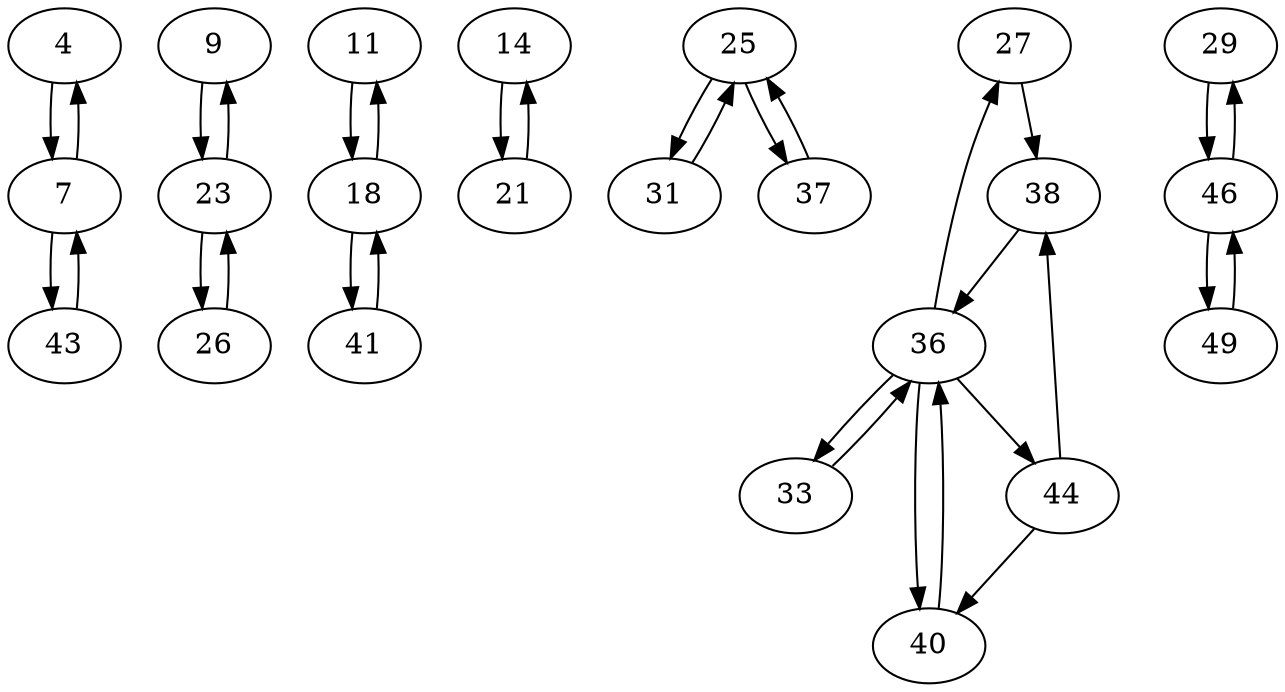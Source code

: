 digraph G {
  4 -> 7;
  7 -> 4;
  7 -> 43;
  9 -> 23;
  11 -> 18;
  14 -> 21;
  18 -> 11;
  18 -> 41;
  21 -> 14;
  23 -> 9;
  23 -> 26;
  25 -> 31;
  25 -> 37;
  26 -> 23;
  27 -> 38;
  29 -> 46;
  31 -> 25;
  33 -> 36;
  36 -> 27;
  36 -> 33;
  36 -> 40;
  36 -> 44;
  37 -> 25;
  38 -> 36;
  40 -> 36;
  41 -> 18;
  43 -> 7;
  44 -> 38;
  44 -> 40;
  46 -> 29;
  46 -> 49;
  49 -> 46;
}